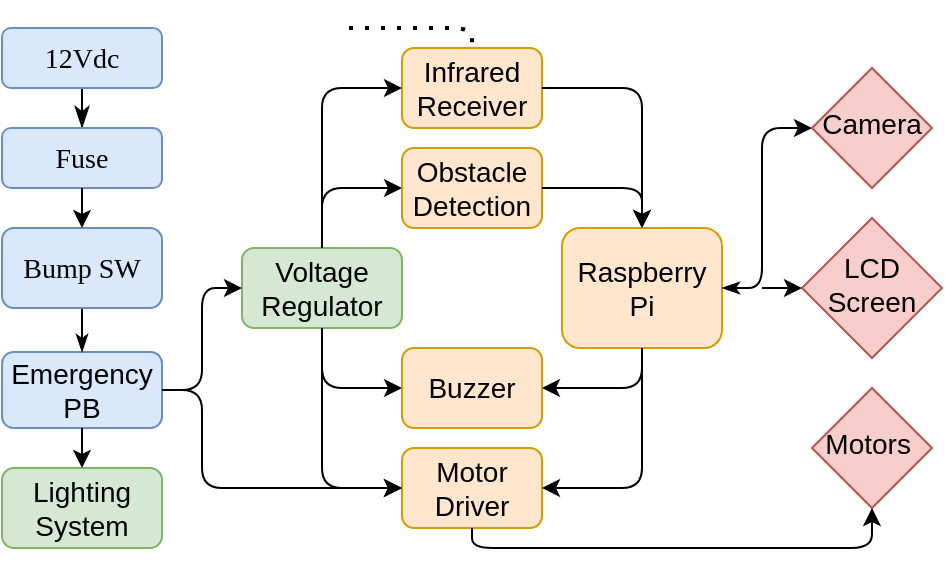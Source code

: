 <mxfile version="14.5.6" type="github">
  <diagram id="C5RBs43oDa-KdzZeNtuy" name="Page-1">
    <mxGraphModel dx="813" dy="435" grid="1" gridSize="10" guides="1" tooltips="1" connect="1" arrows="1" fold="1" page="1" pageScale="1" pageWidth="583" pageHeight="413" math="0" shadow="0">
      <root>
        <mxCell id="WIyWlLk6GJQsqaUBKTNV-0" />
        <mxCell id="WIyWlLk6GJQsqaUBKTNV-1" parent="WIyWlLk6GJQsqaUBKTNV-0" />
        <mxCell id="WIyWlLk6GJQsqaUBKTNV-2" value="" style="rounded=0;html=1;jettySize=auto;orthogonalLoop=1;fontSize=14;endArrow=classicThin;endFill=1;endSize=8;strokeWidth=1;shadow=0;labelBackgroundColor=none;edgeStyle=orthogonalEdgeStyle;entryX=0.5;entryY=0;entryDx=0;entryDy=0;fontStyle=0" parent="WIyWlLk6GJQsqaUBKTNV-1" source="WIyWlLk6GJQsqaUBKTNV-3" target="0r2HV4K2QTjgtXnlsxYj-81" edge="1">
          <mxGeometry relative="1" as="geometry">
            <mxPoint x="50.029" y="60.018" as="targetPoint" />
          </mxGeometry>
        </mxCell>
        <mxCell id="WIyWlLk6GJQsqaUBKTNV-3" value="&lt;font style=&quot;font-size: 14px;&quot; face=&quot;Verdana&quot;&gt;12Vdc&lt;/font&gt;" style="rounded=1;whiteSpace=wrap;html=1;fontSize=14;glass=0;strokeWidth=1;shadow=0;fillColor=#dae8fc;strokeColor=#6c8ebf;fontStyle=0" parent="WIyWlLk6GJQsqaUBKTNV-1" vertex="1">
          <mxGeometry x="10" y="20" width="80" height="30" as="geometry" />
        </mxCell>
        <mxCell id="WIyWlLk6GJQsqaUBKTNV-7" value="Voltage Regulator" style="rounded=1;whiteSpace=wrap;html=1;fontSize=14;glass=0;strokeWidth=1;shadow=0;fillColor=#d5e8d4;strokeColor=#82b366;fontStyle=0" parent="WIyWlLk6GJQsqaUBKTNV-1" vertex="1">
          <mxGeometry x="130" y="130" width="80" height="40" as="geometry" />
        </mxCell>
        <mxCell id="WIyWlLk6GJQsqaUBKTNV-11" value="Emergency PB" style="rounded=1;whiteSpace=wrap;html=1;fontSize=14;glass=0;strokeWidth=1;shadow=0;fillColor=#dae8fc;strokeColor=#6c8ebf;fontStyle=0" parent="WIyWlLk6GJQsqaUBKTNV-1" vertex="1">
          <mxGeometry x="10.01" y="182" width="80" height="38" as="geometry" />
        </mxCell>
        <mxCell id="k6IdxFrygBDuomq4NKAA-1" value="" style="endArrow=classicThin;html=1;entryX=0.5;entryY=0;entryDx=0;entryDy=0;endFill=1;fontSize=14;exitX=0.5;exitY=1;exitDx=0;exitDy=0;fontStyle=0" parent="WIyWlLk6GJQsqaUBKTNV-1" source="0r2HV4K2QTjgtXnlsxYj-82" target="WIyWlLk6GJQsqaUBKTNV-11" edge="1">
          <mxGeometry width="50" height="50" relative="1" as="geometry">
            <mxPoint x="50.01" y="180" as="sourcePoint" />
            <mxPoint x="100.01" y="130" as="targetPoint" />
            <Array as="points" />
          </mxGeometry>
        </mxCell>
        <mxCell id="0r2HV4K2QTjgtXnlsxYj-4" value="Raspberry Pi" style="rounded=1;whiteSpace=wrap;html=1;fontSize=14;glass=0;strokeWidth=1;shadow=0;fillColor=#ffe6cc;strokeColor=#d79b00;fontStyle=0" parent="WIyWlLk6GJQsqaUBKTNV-1" vertex="1">
          <mxGeometry x="290" y="120" width="80" height="60" as="geometry" />
        </mxCell>
        <mxCell id="0r2HV4K2QTjgtXnlsxYj-11" value="" style="shape=image;html=1;verticalAlign=top;verticalLabelPosition=bottom;labelBackgroundColor=#ffffff;imageAspect=0;aspect=fixed;image=https://cdn0.iconfinder.com/data/icons/google-material-design-3-0/48/ic_settings_remote_48px-128.png;rounded=1;shadow=1;glass=0;strokeWidth=1;fontFamily=Helvetica;fontStyle=0;fontSize=14;" parent="WIyWlLk6GJQsqaUBKTNV-1" vertex="1">
          <mxGeometry x="160" y="10" width="20" height="20" as="geometry" />
        </mxCell>
        <mxCell id="0r2HV4K2QTjgtXnlsxYj-29" value="" style="edgeStyle=segmentEdgeStyle;endArrow=classic;html=1;entryX=0;entryY=0.5;entryDx=0;entryDy=0;exitX=1;exitY=0.5;exitDx=0;exitDy=0;fontSize=14;fontStyle=0" parent="WIyWlLk6GJQsqaUBKTNV-1" source="WIyWlLk6GJQsqaUBKTNV-11" target="WIyWlLk6GJQsqaUBKTNV-7" edge="1">
          <mxGeometry width="50" height="50" relative="1" as="geometry">
            <mxPoint x="100" y="170" as="sourcePoint" />
            <mxPoint x="150" y="120" as="targetPoint" />
            <Array as="points">
              <mxPoint x="110" y="201" />
              <mxPoint x="110" y="150" />
            </Array>
          </mxGeometry>
        </mxCell>
        <mxCell id="0r2HV4K2QTjgtXnlsxYj-35" value="Lighting System" style="rounded=1;whiteSpace=wrap;html=1;fontSize=14;glass=0;strokeWidth=1;shadow=0;fillColor=#d5e8d4;strokeColor=#82b366;fontStyle=0" parent="WIyWlLk6GJQsqaUBKTNV-1" vertex="1">
          <mxGeometry x="10.01" y="240" width="80" height="40" as="geometry" />
        </mxCell>
        <mxCell id="0r2HV4K2QTjgtXnlsxYj-47" value="Motors&amp;nbsp;" style="rhombus;whiteSpace=wrap;html=1;shadow=0;fontFamily=Helvetica;fontSize=14;align=center;strokeWidth=1;spacing=6;spacingTop=-4;fillColor=#f8cecc;strokeColor=#b85450;fontStyle=0" parent="WIyWlLk6GJQsqaUBKTNV-1" vertex="1">
          <mxGeometry x="415" y="200" width="60" height="60" as="geometry" />
        </mxCell>
        <mxCell id="0r2HV4K2QTjgtXnlsxYj-48" value="" style="endArrow=none;dashed=1;html=1;dashPattern=1 3;strokeWidth=2;entryX=1;entryY=0.5;entryDx=0;entryDy=0;exitX=0.5;exitY=0;exitDx=0;exitDy=0;fontSize=14;fontStyle=0" parent="WIyWlLk6GJQsqaUBKTNV-1" source="0r2HV4K2QTjgtXnlsxYj-59" target="0r2HV4K2QTjgtXnlsxYj-11" edge="1">
          <mxGeometry width="50" height="50" relative="1" as="geometry">
            <mxPoint x="180" y="50" as="sourcePoint" />
            <mxPoint x="130" y="150" as="targetPoint" />
            <Array as="points">
              <mxPoint x="245" y="40" />
              <mxPoint x="245" y="20" />
            </Array>
          </mxGeometry>
        </mxCell>
        <mxCell id="0r2HV4K2QTjgtXnlsxYj-56" value="Obstacle Detection" style="rounded=1;whiteSpace=wrap;html=1;fontSize=14;glass=0;strokeWidth=1;shadow=0;fillColor=#ffe6cc;strokeColor=#d79b00;fontStyle=0" parent="WIyWlLk6GJQsqaUBKTNV-1" vertex="1">
          <mxGeometry x="210" y="80" width="70" height="40" as="geometry" />
        </mxCell>
        <mxCell id="0r2HV4K2QTjgtXnlsxYj-58" value="Motor Driver" style="rounded=1;whiteSpace=wrap;html=1;fontSize=14;glass=0;strokeWidth=1;shadow=0;fillColor=#ffe6cc;strokeColor=#d79b00;fontStyle=0" parent="WIyWlLk6GJQsqaUBKTNV-1" vertex="1">
          <mxGeometry x="210" y="230" width="70" height="40" as="geometry" />
        </mxCell>
        <mxCell id="0r2HV4K2QTjgtXnlsxYj-59" value="Infrared Receiver" style="rounded=1;whiteSpace=wrap;html=1;fontSize=14;glass=0;strokeWidth=1;shadow=0;fillColor=#ffe6cc;strokeColor=#d79b00;fontStyle=0" parent="WIyWlLk6GJQsqaUBKTNV-1" vertex="1">
          <mxGeometry x="210" y="30" width="70" height="40" as="geometry" />
        </mxCell>
        <mxCell id="0r2HV4K2QTjgtXnlsxYj-60" value="" style="edgeStyle=segmentEdgeStyle;endArrow=classic;html=1;exitX=1;exitY=0.5;exitDx=0;exitDy=0;entryX=0;entryY=0.5;entryDx=0;entryDy=0;fontSize=14;fontStyle=0" parent="WIyWlLk6GJQsqaUBKTNV-1" source="WIyWlLk6GJQsqaUBKTNV-11" target="0r2HV4K2QTjgtXnlsxYj-58" edge="1">
          <mxGeometry width="50" height="50" relative="1" as="geometry">
            <mxPoint x="100" y="180" as="sourcePoint" />
            <mxPoint x="210" y="195" as="targetPoint" />
            <Array as="points">
              <mxPoint x="110" y="201" />
              <mxPoint x="110" y="250" />
            </Array>
          </mxGeometry>
        </mxCell>
        <mxCell id="0r2HV4K2QTjgtXnlsxYj-61" value="" style="edgeStyle=segmentEdgeStyle;endArrow=classic;html=1;entryX=0;entryY=0.5;entryDx=0;entryDy=0;fontSize=14;fontStyle=0" parent="WIyWlLk6GJQsqaUBKTNV-1" target="0r2HV4K2QTjgtXnlsxYj-58" edge="1">
          <mxGeometry width="50" height="50" relative="1" as="geometry">
            <mxPoint x="170" y="170" as="sourcePoint" />
            <mxPoint x="210" y="235" as="targetPoint" />
            <Array as="points">
              <mxPoint x="170" y="250" />
            </Array>
          </mxGeometry>
        </mxCell>
        <mxCell id="0r2HV4K2QTjgtXnlsxYj-62" value="" style="edgeStyle=segmentEdgeStyle;endArrow=classic;html=1;entryX=0.5;entryY=0;entryDx=0;entryDy=0;exitX=0.5;exitY=1;exitDx=0;exitDy=0;fontSize=14;fontStyle=0" parent="WIyWlLk6GJQsqaUBKTNV-1" source="WIyWlLk6GJQsqaUBKTNV-11" target="0r2HV4K2QTjgtXnlsxYj-35" edge="1">
          <mxGeometry width="50" height="50" relative="1" as="geometry">
            <mxPoint x="100" y="180" as="sourcePoint" />
            <mxPoint x="150" y="130" as="targetPoint" />
            <Array as="points">
              <mxPoint x="50" y="235" />
              <mxPoint x="50" y="235" />
            </Array>
          </mxGeometry>
        </mxCell>
        <mxCell id="0r2HV4K2QTjgtXnlsxYj-63" value="Buzzer" style="rounded=1;whiteSpace=wrap;html=1;fontSize=14;glass=0;strokeWidth=1;shadow=0;fillColor=#ffe6cc;strokeColor=#d79b00;fontStyle=0" parent="WIyWlLk6GJQsqaUBKTNV-1" vertex="1">
          <mxGeometry x="210" y="180" width="70" height="40" as="geometry" />
        </mxCell>
        <mxCell id="0r2HV4K2QTjgtXnlsxYj-64" value="" style="edgeStyle=segmentEdgeStyle;endArrow=classic;html=1;entryX=0;entryY=0.5;entryDx=0;entryDy=0;exitX=0.5;exitY=1;exitDx=0;exitDy=0;jumpStyle=gap;fontSize=14;fontStyle=0" parent="WIyWlLk6GJQsqaUBKTNV-1" source="WIyWlLk6GJQsqaUBKTNV-7" target="0r2HV4K2QTjgtXnlsxYj-63" edge="1">
          <mxGeometry width="50" height="50" relative="1" as="geometry">
            <mxPoint x="120" y="190" as="sourcePoint" />
            <mxPoint x="170" y="140" as="targetPoint" />
            <Array as="points">
              <mxPoint x="170" y="200" />
            </Array>
          </mxGeometry>
        </mxCell>
        <mxCell id="0r2HV4K2QTjgtXnlsxYj-65" value="" style="edgeStyle=segmentEdgeStyle;endArrow=classic;html=1;entryX=0;entryY=0.5;entryDx=0;entryDy=0;exitX=0.5;exitY=0;exitDx=0;exitDy=0;fontSize=14;fontStyle=0" parent="WIyWlLk6GJQsqaUBKTNV-1" source="WIyWlLk6GJQsqaUBKTNV-7" target="0r2HV4K2QTjgtXnlsxYj-56" edge="1">
          <mxGeometry width="50" height="50" relative="1" as="geometry">
            <mxPoint x="160" y="105" as="sourcePoint" />
            <mxPoint x="190" y="100" as="targetPoint" />
            <Array as="points">
              <mxPoint x="170" y="100" />
            </Array>
          </mxGeometry>
        </mxCell>
        <mxCell id="0r2HV4K2QTjgtXnlsxYj-66" value="" style="edgeStyle=segmentEdgeStyle;endArrow=classic;html=1;entryX=0;entryY=0.5;entryDx=0;entryDy=0;exitX=0.5;exitY=0;exitDx=0;exitDy=0;fontSize=14;fontStyle=0" parent="WIyWlLk6GJQsqaUBKTNV-1" source="WIyWlLk6GJQsqaUBKTNV-7" target="0r2HV4K2QTjgtXnlsxYj-59" edge="1">
          <mxGeometry width="50" height="50" relative="1" as="geometry">
            <mxPoint x="180.0" y="140" as="sourcePoint" />
            <mxPoint x="220" y="115.0" as="targetPoint" />
            <Array as="points">
              <mxPoint x="170" y="50" />
            </Array>
          </mxGeometry>
        </mxCell>
        <mxCell id="0r2HV4K2QTjgtXnlsxYj-67" value="" style="edgeStyle=segmentEdgeStyle;endArrow=classic;html=1;entryX=0.5;entryY=0;entryDx=0;entryDy=0;exitX=1;exitY=0.5;exitDx=0;exitDy=0;fontSize=14;fontStyle=0" parent="WIyWlLk6GJQsqaUBKTNV-1" source="0r2HV4K2QTjgtXnlsxYj-59" target="0r2HV4K2QTjgtXnlsxYj-4" edge="1">
          <mxGeometry width="50" height="50" relative="1" as="geometry">
            <mxPoint x="100" y="130" as="sourcePoint" />
            <mxPoint x="150" y="80" as="targetPoint" />
            <Array as="points">
              <mxPoint x="330" y="50" />
            </Array>
          </mxGeometry>
        </mxCell>
        <mxCell id="0r2HV4K2QTjgtXnlsxYj-68" value="" style="edgeStyle=segmentEdgeStyle;endArrow=classic;html=1;entryX=0.5;entryY=0;entryDx=0;entryDy=0;exitX=1;exitY=0.5;exitDx=0;exitDy=0;fontSize=14;fontStyle=0" parent="WIyWlLk6GJQsqaUBKTNV-1" source="0r2HV4K2QTjgtXnlsxYj-56" target="0r2HV4K2QTjgtXnlsxYj-4" edge="1">
          <mxGeometry width="50" height="50" relative="1" as="geometry">
            <mxPoint x="290" y="75" as="sourcePoint" />
            <mxPoint x="350" y="120.0" as="targetPoint" />
            <Array as="points">
              <mxPoint x="330" y="100" />
            </Array>
          </mxGeometry>
        </mxCell>
        <mxCell id="0r2HV4K2QTjgtXnlsxYj-69" value="" style="edgeStyle=segmentEdgeStyle;endArrow=classic;html=1;entryX=1;entryY=0.5;entryDx=0;entryDy=0;exitX=0.5;exitY=1;exitDx=0;exitDy=0;fontSize=14;fontStyle=0" parent="WIyWlLk6GJQsqaUBKTNV-1" source="0r2HV4K2QTjgtXnlsxYj-4" target="0r2HV4K2QTjgtXnlsxYj-63" edge="1">
          <mxGeometry width="50" height="50" relative="1" as="geometry">
            <mxPoint x="190" y="120" as="sourcePoint" />
            <mxPoint x="240" y="70" as="targetPoint" />
            <Array as="points">
              <mxPoint x="330" y="200" />
            </Array>
          </mxGeometry>
        </mxCell>
        <mxCell id="0r2HV4K2QTjgtXnlsxYj-70" value="" style="edgeStyle=segmentEdgeStyle;endArrow=classic;html=1;exitX=0.5;exitY=1;exitDx=0;exitDy=0;entryX=1;entryY=0.5;entryDx=0;entryDy=0;fontSize=14;fontStyle=0" parent="WIyWlLk6GJQsqaUBKTNV-1" source="0r2HV4K2QTjgtXnlsxYj-4" target="0r2HV4K2QTjgtXnlsxYj-58" edge="1">
          <mxGeometry width="50" height="50" relative="1" as="geometry">
            <mxPoint x="340" y="230" as="sourcePoint" />
            <mxPoint x="280" y="230" as="targetPoint" />
            <Array as="points">
              <mxPoint x="330" y="250" />
            </Array>
          </mxGeometry>
        </mxCell>
        <mxCell id="0r2HV4K2QTjgtXnlsxYj-71" value="" style="edgeStyle=segmentEdgeStyle;endArrow=classic;html=1;entryX=0.5;entryY=1;entryDx=0;entryDy=0;exitX=0.5;exitY=1;exitDx=0;exitDy=0;fontSize=14;fontStyle=0" parent="WIyWlLk6GJQsqaUBKTNV-1" source="0r2HV4K2QTjgtXnlsxYj-58" target="0r2HV4K2QTjgtXnlsxYj-47" edge="1">
          <mxGeometry width="50" height="50" relative="1" as="geometry">
            <mxPoint x="360" y="235" as="sourcePoint" />
            <mxPoint x="370" y="250" as="targetPoint" />
            <Array as="points">
              <mxPoint x="245" y="280" />
              <mxPoint x="445" y="280" />
            </Array>
          </mxGeometry>
        </mxCell>
        <mxCell id="0r2HV4K2QTjgtXnlsxYj-72" value="LCD Screen" style="rhombus;whiteSpace=wrap;html=1;shadow=0;fontFamily=Helvetica;fontSize=14;align=center;strokeWidth=1;spacing=6;spacingTop=-4;fillColor=#f8cecc;strokeColor=#b85450;fontStyle=0" parent="WIyWlLk6GJQsqaUBKTNV-1" vertex="1">
          <mxGeometry x="410" y="115" width="70" height="70" as="geometry" />
        </mxCell>
        <mxCell id="0r2HV4K2QTjgtXnlsxYj-73" value="Camera" style="rhombus;whiteSpace=wrap;html=1;shadow=0;fontFamily=Helvetica;fontSize=14;align=center;strokeWidth=1;spacing=6;spacingTop=-4;fillColor=#f8cecc;strokeColor=#b85450;fontStyle=0" parent="WIyWlLk6GJQsqaUBKTNV-1" vertex="1">
          <mxGeometry x="415" y="40" width="60" height="60" as="geometry" />
        </mxCell>
        <mxCell id="0r2HV4K2QTjgtXnlsxYj-77" value="" style="edgeStyle=segmentEdgeStyle;endArrow=classic;html=1;entryX=0;entryY=0.5;entryDx=0;entryDy=0;exitX=1;exitY=0.5;exitDx=0;exitDy=0;startArrow=classicThin;startFill=1;fontSize=14;fontStyle=0" parent="WIyWlLk6GJQsqaUBKTNV-1" source="0r2HV4K2QTjgtXnlsxYj-4" target="0r2HV4K2QTjgtXnlsxYj-73" edge="1">
          <mxGeometry width="50" height="50" relative="1" as="geometry">
            <mxPoint x="220" y="200" as="sourcePoint" />
            <mxPoint x="270" y="150" as="targetPoint" />
            <Array as="points">
              <mxPoint x="390" y="150" />
              <mxPoint x="390" y="70" />
            </Array>
          </mxGeometry>
        </mxCell>
        <mxCell id="0r2HV4K2QTjgtXnlsxYj-79" value="" style="edgeStyle=segmentEdgeStyle;endArrow=classic;html=1;entryX=0;entryY=0.5;entryDx=0;entryDy=0;fontSize=14;fontStyle=0" parent="WIyWlLk6GJQsqaUBKTNV-1" target="0r2HV4K2QTjgtXnlsxYj-72" edge="1">
          <mxGeometry width="50" height="50" relative="1" as="geometry">
            <mxPoint x="390" y="150" as="sourcePoint" />
            <mxPoint x="190" y="160" as="targetPoint" />
            <Array as="points">
              <mxPoint x="390" y="150" />
              <mxPoint x="390" y="150" />
            </Array>
          </mxGeometry>
        </mxCell>
        <mxCell id="0r2HV4K2QTjgtXnlsxYj-81" value="&lt;font style=&quot;font-size: 14px;&quot; face=&quot;Verdana&quot;&gt;Fuse&lt;/font&gt;" style="rounded=1;whiteSpace=wrap;html=1;fontSize=14;glass=0;strokeWidth=1;shadow=0;fillColor=#dae8fc;strokeColor=#6c8ebf;fontStyle=0" parent="WIyWlLk6GJQsqaUBKTNV-1" vertex="1">
          <mxGeometry x="10" y="70" width="80" height="30" as="geometry" />
        </mxCell>
        <mxCell id="0r2HV4K2QTjgtXnlsxYj-82" value="&lt;font style=&quot;font-size: 14px;&quot; face=&quot;Verdana&quot;&gt;Bump SW&lt;/font&gt;" style="rounded=1;whiteSpace=wrap;html=1;fontSize=14;glass=0;strokeWidth=1;shadow=0;fillColor=#dae8fc;strokeColor=#6c8ebf;fontStyle=0" parent="WIyWlLk6GJQsqaUBKTNV-1" vertex="1">
          <mxGeometry x="10" y="120" width="80" height="40" as="geometry" />
        </mxCell>
        <mxCell id="0r2HV4K2QTjgtXnlsxYj-85" value="" style="endArrow=classic;html=1;fontSize=14;entryX=0.5;entryY=0;entryDx=0;entryDy=0;exitX=0.5;exitY=1;exitDx=0;exitDy=0;fontStyle=0" parent="WIyWlLk6GJQsqaUBKTNV-1" source="0r2HV4K2QTjgtXnlsxYj-81" target="0r2HV4K2QTjgtXnlsxYj-82" edge="1">
          <mxGeometry width="50" height="50" relative="1" as="geometry">
            <mxPoint x="130" y="170" as="sourcePoint" />
            <mxPoint x="180" y="120" as="targetPoint" />
          </mxGeometry>
        </mxCell>
      </root>
    </mxGraphModel>
  </diagram>
</mxfile>
